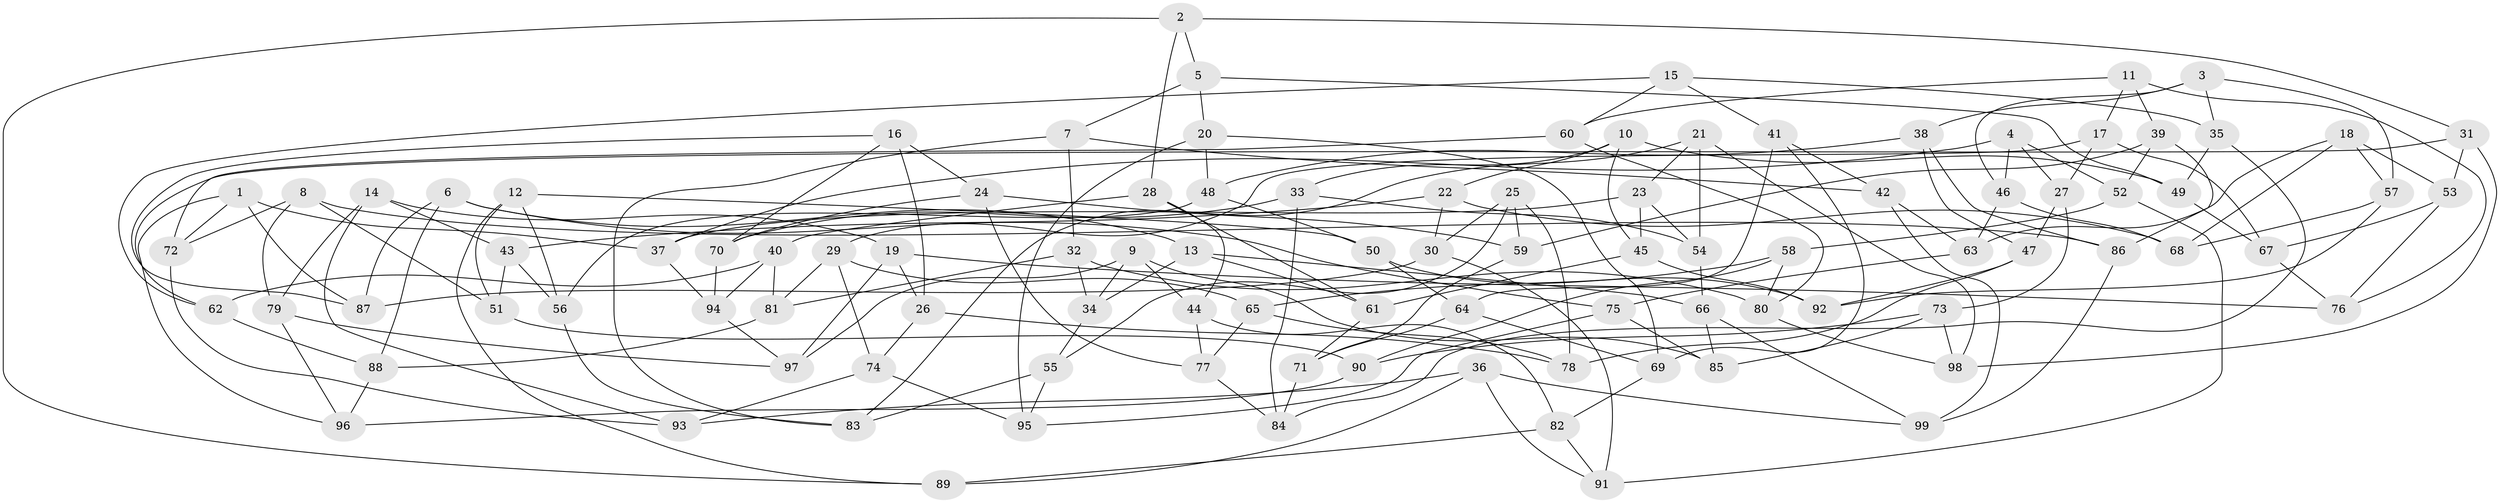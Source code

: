 // coarse degree distribution, {6: 0.21428571428571427, 4: 0.5571428571428572, 5: 0.15714285714285714, 3: 0.07142857142857142}
// Generated by graph-tools (version 1.1) at 2025/38/03/04/25 23:38:13]
// undirected, 99 vertices, 198 edges
graph export_dot {
  node [color=gray90,style=filled];
  1;
  2;
  3;
  4;
  5;
  6;
  7;
  8;
  9;
  10;
  11;
  12;
  13;
  14;
  15;
  16;
  17;
  18;
  19;
  20;
  21;
  22;
  23;
  24;
  25;
  26;
  27;
  28;
  29;
  30;
  31;
  32;
  33;
  34;
  35;
  36;
  37;
  38;
  39;
  40;
  41;
  42;
  43;
  44;
  45;
  46;
  47;
  48;
  49;
  50;
  51;
  52;
  53;
  54;
  55;
  56;
  57;
  58;
  59;
  60;
  61;
  62;
  63;
  64;
  65;
  66;
  67;
  68;
  69;
  70;
  71;
  72;
  73;
  74;
  75;
  76;
  77;
  78;
  79;
  80;
  81;
  82;
  83;
  84;
  85;
  86;
  87;
  88;
  89;
  90;
  91;
  92;
  93;
  94;
  95;
  96;
  97;
  98;
  99;
  1 -- 37;
  1 -- 87;
  1 -- 72;
  1 -- 96;
  2 -- 89;
  2 -- 5;
  2 -- 28;
  2 -- 31;
  3 -- 46;
  3 -- 57;
  3 -- 38;
  3 -- 35;
  4 -- 27;
  4 -- 37;
  4 -- 52;
  4 -- 46;
  5 -- 7;
  5 -- 49;
  5 -- 20;
  6 -- 88;
  6 -- 75;
  6 -- 87;
  6 -- 13;
  7 -- 32;
  7 -- 42;
  7 -- 83;
  8 -- 72;
  8 -- 86;
  8 -- 51;
  8 -- 79;
  9 -- 34;
  9 -- 85;
  9 -- 97;
  9 -- 44;
  10 -- 33;
  10 -- 22;
  10 -- 49;
  10 -- 45;
  11 -- 17;
  11 -- 76;
  11 -- 39;
  11 -- 60;
  12 -- 50;
  12 -- 89;
  12 -- 56;
  12 -- 51;
  13 -- 66;
  13 -- 34;
  13 -- 61;
  14 -- 43;
  14 -- 79;
  14 -- 93;
  14 -- 19;
  15 -- 62;
  15 -- 41;
  15 -- 35;
  15 -- 60;
  16 -- 24;
  16 -- 87;
  16 -- 70;
  16 -- 26;
  17 -- 29;
  17 -- 67;
  17 -- 27;
  18 -- 57;
  18 -- 68;
  18 -- 53;
  18 -- 63;
  19 -- 76;
  19 -- 97;
  19 -- 26;
  20 -- 48;
  20 -- 69;
  20 -- 95;
  21 -- 98;
  21 -- 83;
  21 -- 23;
  21 -- 54;
  22 -- 43;
  22 -- 68;
  22 -- 30;
  23 -- 54;
  23 -- 37;
  23 -- 45;
  24 -- 59;
  24 -- 70;
  24 -- 77;
  25 -- 55;
  25 -- 78;
  25 -- 59;
  25 -- 30;
  26 -- 74;
  26 -- 78;
  27 -- 73;
  27 -- 47;
  28 -- 61;
  28 -- 40;
  28 -- 44;
  29 -- 74;
  29 -- 81;
  29 -- 65;
  30 -- 87;
  30 -- 91;
  31 -- 98;
  31 -- 53;
  31 -- 62;
  32 -- 81;
  32 -- 80;
  32 -- 34;
  33 -- 54;
  33 -- 84;
  33 -- 70;
  34 -- 55;
  35 -- 84;
  35 -- 49;
  36 -- 91;
  36 -- 99;
  36 -- 93;
  36 -- 89;
  37 -- 94;
  38 -- 48;
  38 -- 47;
  38 -- 86;
  39 -- 86;
  39 -- 59;
  39 -- 52;
  40 -- 94;
  40 -- 81;
  40 -- 62;
  41 -- 42;
  41 -- 69;
  41 -- 64;
  42 -- 63;
  42 -- 99;
  43 -- 51;
  43 -- 56;
  44 -- 77;
  44 -- 82;
  45 -- 92;
  45 -- 61;
  46 -- 68;
  46 -- 63;
  47 -- 78;
  47 -- 92;
  48 -- 50;
  48 -- 56;
  49 -- 67;
  50 -- 92;
  50 -- 64;
  51 -- 90;
  52 -- 58;
  52 -- 91;
  53 -- 76;
  53 -- 67;
  54 -- 66;
  55 -- 95;
  55 -- 83;
  56 -- 83;
  57 -- 68;
  57 -- 92;
  58 -- 80;
  58 -- 65;
  58 -- 90;
  59 -- 71;
  60 -- 80;
  60 -- 72;
  61 -- 71;
  62 -- 88;
  63 -- 75;
  64 -- 69;
  64 -- 71;
  65 -- 78;
  65 -- 77;
  66 -- 99;
  66 -- 85;
  67 -- 76;
  69 -- 82;
  70 -- 94;
  71 -- 84;
  72 -- 93;
  73 -- 85;
  73 -- 98;
  73 -- 90;
  74 -- 95;
  74 -- 93;
  75 -- 85;
  75 -- 95;
  77 -- 84;
  79 -- 97;
  79 -- 96;
  80 -- 98;
  81 -- 88;
  82 -- 91;
  82 -- 89;
  86 -- 99;
  88 -- 96;
  90 -- 96;
  94 -- 97;
}
